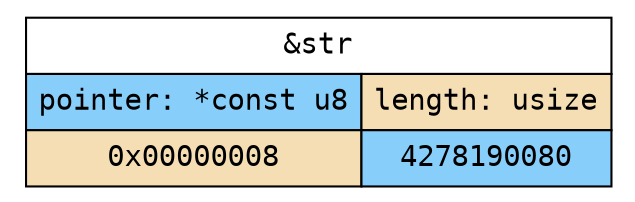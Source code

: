 ///bin/true <<//
/*
//
cd "$(dirname "$(readlink -f "$0")")"
dot -Tsvg "$0" -o "$(basename "$0" .dot)".svg
exit
*/

digraph G {
	node [
		shape = record,
		fontname = monospace,
	];
	//foo [label = "{&amp;str | { { pointer: *const u8 | 0x00000008 } | { length: usize | 4278190080 } }}"];
	str [
		shape = none,
		label = <
			<table border='0' cellspacing='0' cellborder='1' cellpadding='5'>
				<tr>
					<td colspan='2'>&amp;str</td>
				</tr>
				<tr>
					<td bgcolor='lightskyblue'>pointer: *const u8</td>
					<td bgcolor='wheat'>length: usize</td>
				</tr>
				<tr>
					<td bgcolor='wheat'>0x00000008</td>
					<td bgcolor='lightskyblue'>4278190080</td>
				</tr>
			</table>
		>,
	]
}

